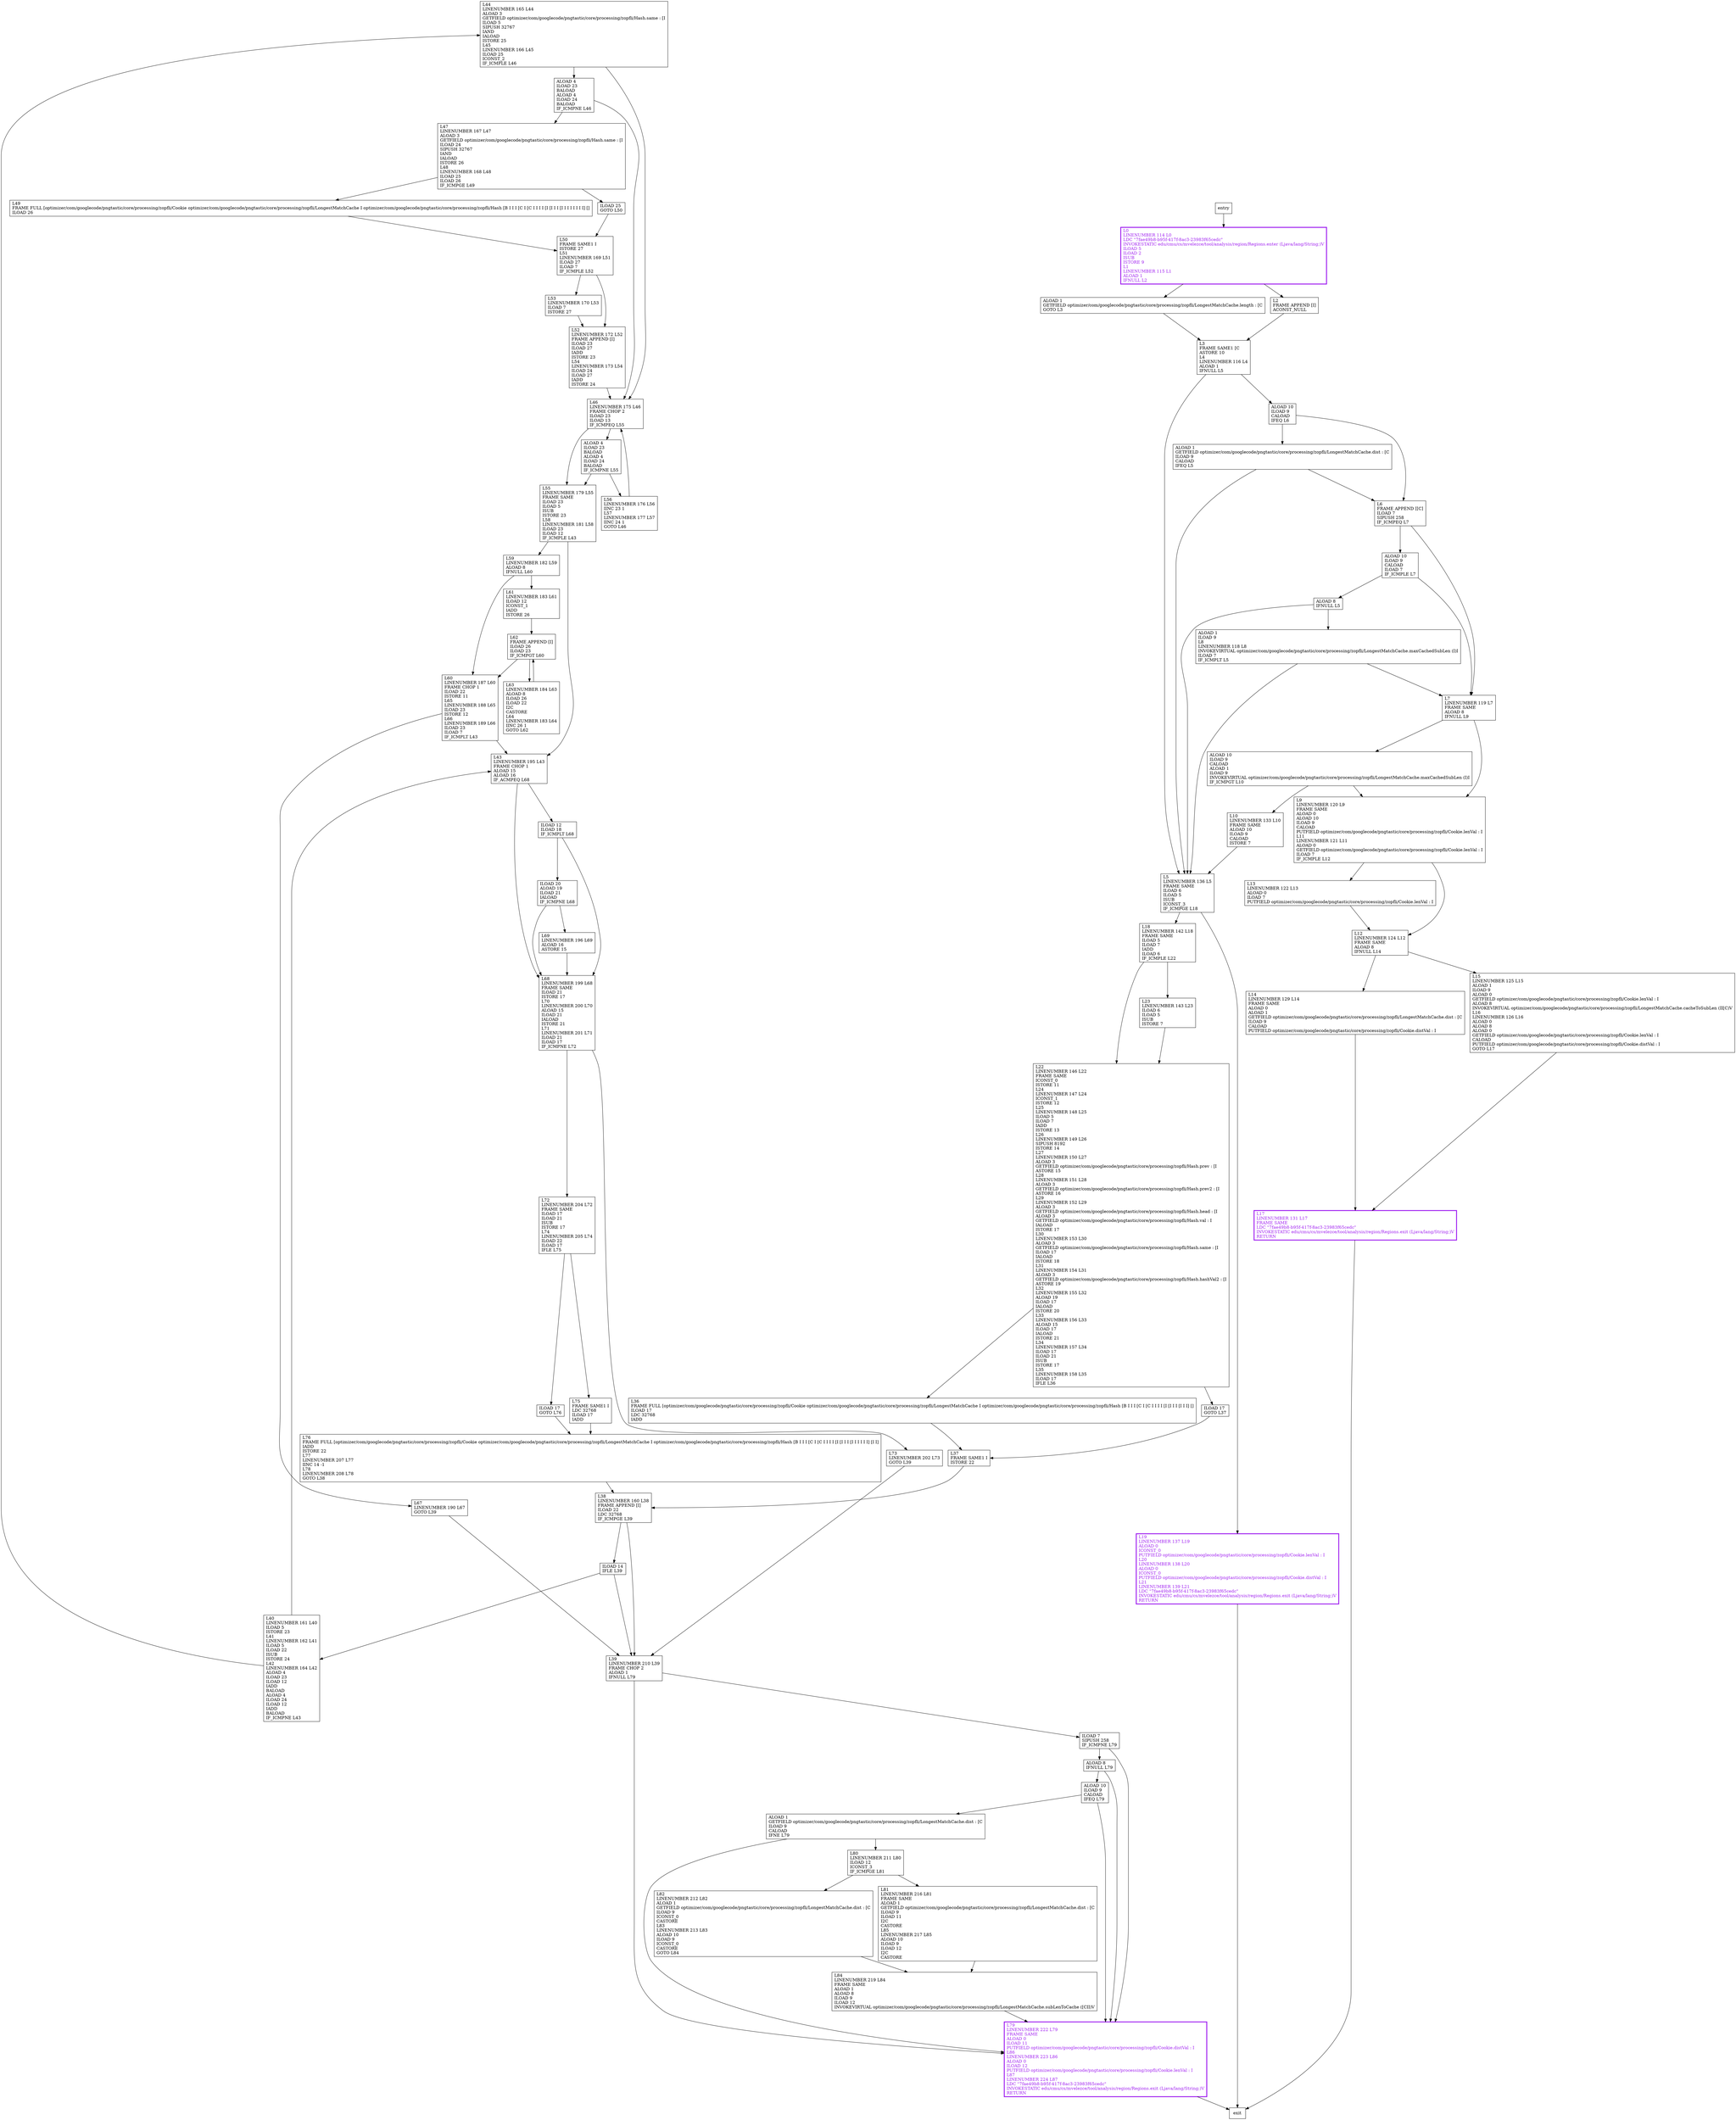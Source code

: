 digraph findLongestMatch {
node [shape=record];
721367139 [label="L44\lLINENUMBER 165 L44\lALOAD 3\lGETFIELD optimizer/com/googlecode/pngtastic/core/processing/zopfli/Hash.same : [I\lILOAD 5\lSIPUSH 32767\lIAND\lIALOAD\lISTORE 25\lL45\lLINENUMBER 166 L45\lILOAD 25\lICONST_2\lIF_ICMPLE L46\l"];
2064298787 [label="L0\lLINENUMBER 114 L0\lLDC \"7fae49b8-b95f-417f-8ac3-23983f65cedc\"\lINVOKESTATIC edu/cmu/cs/mvelezce/tool/analysis/region/Regions.enter (Ljava/lang/String;)V\lILOAD 5\lILOAD 2\lISUB\lISTORE 9\lL1\lLINENUMBER 115 L1\lALOAD 1\lIFNULL L2\l"];
1023620592 [label="L17\lLINENUMBER 131 L17\lFRAME SAME\lLDC \"7fae49b8-b95f-417f-8ac3-23983f65cedc\"\lINVOKESTATIC edu/cmu/cs/mvelezce/tool/analysis/region/Regions.exit (Ljava/lang/String;)V\lRETURN\l"];
1089288505 [label="L81\lLINENUMBER 216 L81\lFRAME SAME\lALOAD 1\lGETFIELD optimizer/com/googlecode/pngtastic/core/processing/zopfli/LongestMatchCache.dist : [C\lILOAD 9\lILOAD 11\lI2C\lCASTORE\lL85\lLINENUMBER 217 L85\lALOAD 10\lILOAD 9\lILOAD 12\lI2C\lCASTORE\l"];
1723466645 [label="L12\lLINENUMBER 124 L12\lFRAME SAME\lALOAD 8\lIFNULL L14\l"];
1823282936 [label="L10\lLINENUMBER 133 L10\lFRAME SAME\lALOAD 10\lILOAD 9\lCALOAD\lISTORE 7\l"];
941570128 [label="L55\lLINENUMBER 179 L55\lFRAME SAME\lILOAD 23\lILOAD 5\lISUB\lISTORE 23\lL58\lLINENUMBER 181 L58\lILOAD 23\lILOAD 12\lIF_ICMPLE L43\l"];
1722090474 [label="ILOAD 17\lGOTO L76\l"];
36755314 [label="ALOAD 8\lIFNULL L5\l"];
2070263076 [label="L67\lLINENUMBER 190 L67\lGOTO L39\l"];
492917870 [label="L9\lLINENUMBER 120 L9\lFRAME SAME\lALOAD 0\lALOAD 10\lILOAD 9\lCALOAD\lPUTFIELD optimizer/com/googlecode/pngtastic/core/processing/zopfli/Cookie.lenVal : I\lL11\lLINENUMBER 121 L11\lALOAD 0\lGETFIELD optimizer/com/googlecode/pngtastic/core/processing/zopfli/Cookie.lenVal : I\lILOAD 7\lIF_ICMPLE L12\l"];
437221260 [label="ALOAD 10\lILOAD 9\lCALOAD\lIFEQ L79\l"];
252572771 [label="L14\lLINENUMBER 129 L14\lFRAME SAME\lALOAD 0\lALOAD 1\lGETFIELD optimizer/com/googlecode/pngtastic/core/processing/zopfli/LongestMatchCache.dist : [C\lILOAD 9\lCALOAD\lPUTFIELD optimizer/com/googlecode/pngtastic/core/processing/zopfli/Cookie.distVal : I\l"];
1926847785 [label="ILOAD 12\lILOAD 18\lIF_ICMPLT L68\l"];
1093170578 [label="L22\lLINENUMBER 146 L22\lFRAME SAME\lICONST_0\lISTORE 11\lL24\lLINENUMBER 147 L24\lICONST_1\lISTORE 12\lL25\lLINENUMBER 148 L25\lILOAD 5\lILOAD 7\lIADD\lISTORE 13\lL26\lLINENUMBER 149 L26\lSIPUSH 8192\lISTORE 14\lL27\lLINENUMBER 150 L27\lALOAD 3\lGETFIELD optimizer/com/googlecode/pngtastic/core/processing/zopfli/Hash.prev : [I\lASTORE 15\lL28\lLINENUMBER 151 L28\lALOAD 3\lGETFIELD optimizer/com/googlecode/pngtastic/core/processing/zopfli/Hash.prev2 : [I\lASTORE 16\lL29\lLINENUMBER 152 L29\lALOAD 3\lGETFIELD optimizer/com/googlecode/pngtastic/core/processing/zopfli/Hash.head : [I\lALOAD 3\lGETFIELD optimizer/com/googlecode/pngtastic/core/processing/zopfli/Hash.val : I\lIALOAD\lISTORE 17\lL30\lLINENUMBER 153 L30\lALOAD 3\lGETFIELD optimizer/com/googlecode/pngtastic/core/processing/zopfli/Hash.same : [I\lILOAD 17\lIALOAD\lISTORE 18\lL31\lLINENUMBER 154 L31\lALOAD 3\lGETFIELD optimizer/com/googlecode/pngtastic/core/processing/zopfli/Hash.hashVal2 : [I\lASTORE 19\lL32\lLINENUMBER 155 L32\lALOAD 19\lILOAD 17\lIALOAD\lISTORE 20\lL33\lLINENUMBER 156 L33\lALOAD 15\lILOAD 17\lIALOAD\lISTORE 21\lL34\lLINENUMBER 157 L34\lILOAD 17\lILOAD 21\lISUB\lISTORE 17\lL35\lLINENUMBER 158 L35\lILOAD 17\lIFLE L36\l"];
554614095 [label="L49\lFRAME FULL [optimizer/com/googlecode/pngtastic/core/processing/zopfli/Cookie optimizer/com/googlecode/pngtastic/core/processing/zopfli/LongestMatchCache I optimizer/com/googlecode/pngtastic/core/processing/zopfli/Hash [B I I I [C I [C I I I I [I [I I I [I I I I I I I I] []\lILOAD 26\l"];
1500388503 [label="L63\lLINENUMBER 184 L63\lALOAD 8\lILOAD 26\lILOAD 22\lI2C\lCASTORE\lL64\lLINENUMBER 183 L64\lIINC 26 1\lGOTO L62\l"];
1923217232 [label="L47\lLINENUMBER 167 L47\lALOAD 3\lGETFIELD optimizer/com/googlecode/pngtastic/core/processing/zopfli/Hash.same : [I\lILOAD 24\lSIPUSH 32767\lIAND\lIALOAD\lISTORE 26\lL48\lLINENUMBER 168 L48\lILOAD 25\lILOAD 26\lIF_ICMPGE L49\l"];
1651687567 [label="L73\lLINENUMBER 202 L73\lGOTO L39\l"];
1193196169 [label="L40\lLINENUMBER 161 L40\lILOAD 5\lISTORE 23\lL41\lLINENUMBER 162 L41\lILOAD 5\lILOAD 22\lISUB\lISTORE 24\lL42\lLINENUMBER 164 L42\lALOAD 4\lILOAD 23\lILOAD 12\lIADD\lBALOAD\lALOAD 4\lILOAD 24\lILOAD 12\lIADD\lBALOAD\lIF_ICMPNE L43\l"];
2020981876 [label="ILOAD 7\lSIPUSH 258\lIF_ICMPNE L79\l"];
466291886 [label="ILOAD 25\lGOTO L50\l"];
26154610 [label="L2\lFRAME APPEND [I]\lACONST_NULL\l"];
410348497 [label="ALOAD 10\lILOAD 9\lCALOAD\lIFEQ L6\l"];
1805982812 [label="L76\lFRAME FULL [optimizer/com/googlecode/pngtastic/core/processing/zopfli/Cookie optimizer/com/googlecode/pngtastic/core/processing/zopfli/LongestMatchCache I optimizer/com/googlecode/pngtastic/core/processing/zopfli/Hash [B I I I [C I [C I I I I [I [I I I [I I I I I I] [I I]\lIADD\lISTORE 22\lL77\lLINENUMBER 207 L77\lIINC 14 -1\lL78\lLINENUMBER 208 L78\lGOTO L38\l"];
265678160 [label="L61\lLINENUMBER 183 L61\lILOAD 12\lICONST_1\lIADD\lISTORE 26\l"];
1936283718 [label="L80\lLINENUMBER 211 L80\lILOAD 12\lICONST_3\lIF_ICMPGE L81\l"];
997267674 [label="ALOAD 8\lIFNULL L79\l"];
566199743 [label="L82\lLINENUMBER 212 L82\lALOAD 1\lGETFIELD optimizer/com/googlecode/pngtastic/core/processing/zopfli/LongestMatchCache.dist : [C\lILOAD 9\lICONST_0\lCASTORE\lL83\lLINENUMBER 213 L83\lALOAD 10\lILOAD 9\lICONST_0\lCASTORE\lGOTO L84\l"];
1326312570 [label="L3\lFRAME SAME1 [C\lASTORE 10\lL4\lLINENUMBER 116 L4\lALOAD 1\lIFNULL L5\l"];
648726267 [label="ALOAD 1\lGETFIELD optimizer/com/googlecode/pngtastic/core/processing/zopfli/LongestMatchCache.dist : [C\lILOAD 9\lCALOAD\lIFNE L79\l"];
80856123 [label="ILOAD 20\lALOAD 19\lILOAD 21\lIALOAD\lIF_ICMPNE L68\l"];
858406129 [label="L18\lLINENUMBER 142 L18\lFRAME SAME\lILOAD 5\lILOAD 7\lIADD\lILOAD 6\lIF_ICMPLE L22\l"];
1372717677 [label="L84\lLINENUMBER 219 L84\lFRAME SAME\lALOAD 1\lALOAD 8\lILOAD 9\lILOAD 12\lINVOKEVIRTUAL optimizer/com/googlecode/pngtastic/core/processing/zopfli/LongestMatchCache.subLenToCache ([CII)V\l"];
1911548168 [label="L13\lLINENUMBER 122 L13\lALOAD 0\lILOAD 7\lPUTFIELD optimizer/com/googlecode/pngtastic/core/processing/zopfli/Cookie.lenVal : I\l"];
1705010418 [label="L23\lLINENUMBER 143 L23\lILOAD 6\lILOAD 5\lISUB\lISTORE 7\l"];
531095327 [label="L38\lLINENUMBER 160 L38\lFRAME APPEND [I]\lILOAD 22\lLDC 32768\lIF_ICMPGE L39\l"];
2079520252 [label="L53\lLINENUMBER 170 L53\lILOAD 7\lISTORE 27\l"];
494071293 [label="ALOAD 1\lILOAD 9\lL8\lLINENUMBER 118 L8\lINVOKEVIRTUAL optimizer/com/googlecode/pngtastic/core/processing/zopfli/LongestMatchCache.maxCachedSubLen (I)I\lILOAD 7\lIF_ICMPLT L5\l"];
2095028612 [label="L7\lLINENUMBER 119 L7\lFRAME SAME\lALOAD 8\lIFNULL L9\l"];
1347628724 [label="ALOAD 4\lILOAD 23\lBALOAD\lALOAD 4\lILOAD 24\lBALOAD\lIF_ICMPNE L46\l"];
1386522605 [label="L50\lFRAME SAME1 I\lISTORE 27\lL51\lLINENUMBER 169 L51\lILOAD 27\lILOAD 7\lIF_ICMPLE L52\l"];
1638980883 [label="L5\lLINENUMBER 136 L5\lFRAME SAME\lILOAD 6\lILOAD 5\lISUB\lICONST_3\lIF_ICMPGE L18\l"];
1561328637 [label="L43\lLINENUMBER 195 L43\lFRAME CHOP 1\lALOAD 15\lALOAD 16\lIF_ACMPEQ L68\l"];
1701368336 [label="ALOAD 1\lGETFIELD optimizer/com/googlecode/pngtastic/core/processing/zopfli/LongestMatchCache.length : [C\lGOTO L3\l"];
906056461 [label="L79\lLINENUMBER 222 L79\lFRAME SAME\lALOAD 0\lILOAD 11\lPUTFIELD optimizer/com/googlecode/pngtastic/core/processing/zopfli/Cookie.distVal : I\lL86\lLINENUMBER 223 L86\lALOAD 0\lILOAD 12\lPUTFIELD optimizer/com/googlecode/pngtastic/core/processing/zopfli/Cookie.lenVal : I\lL87\lLINENUMBER 224 L87\lLDC \"7fae49b8-b95f-417f-8ac3-23983f65cedc\"\lINVOKESTATIC edu/cmu/cs/mvelezce/tool/analysis/region/Regions.exit (Ljava/lang/String;)V\lRETURN\l"];
1534752885 [label="L68\lLINENUMBER 199 L68\lFRAME SAME\lILOAD 21\lISTORE 17\lL70\lLINENUMBER 200 L70\lALOAD 15\lILOAD 21\lIALOAD\lISTORE 21\lL71\lLINENUMBER 201 L71\lILOAD 21\lILOAD 17\lIF_ICMPNE L72\l"];
1537818023 [label="L60\lLINENUMBER 187 L60\lFRAME CHOP 1\lILOAD 22\lISTORE 11\lL65\lLINENUMBER 188 L65\lILOAD 23\lISTORE 12\lL66\lLINENUMBER 189 L66\lILOAD 23\lILOAD 7\lIF_ICMPLT L43\l"];
1765009824 [label="L62\lFRAME APPEND [I]\lILOAD 26\lILOAD 23\lIF_ICMPGT L60\l"];
1526394604 [label="L72\lLINENUMBER 204 L72\lFRAME SAME\lILOAD 17\lILOAD 21\lISUB\lISTORE 17\lL74\lLINENUMBER 205 L74\lILOAD 22\lILOAD 17\lIFLE L75\l"];
1969089237 [label="L37\lFRAME SAME1 I\lISTORE 22\l"];
331122552 [label="L39\lLINENUMBER 210 L39\lFRAME CHOP 2\lALOAD 1\lIFNULL L79\l"];
2010879321 [label="ILOAD 17\lGOTO L37\l"];
1979981088 [label="L56\lLINENUMBER 176 L56\lIINC 23 1\lL57\lLINENUMBER 177 L57\lIINC 24 1\lGOTO L46\l"];
185805228 [label="L15\lLINENUMBER 125 L15\lALOAD 1\lILOAD 9\lALOAD 0\lGETFIELD optimizer/com/googlecode/pngtastic/core/processing/zopfli/Cookie.lenVal : I\lALOAD 8\lINVOKEVIRTUAL optimizer/com/googlecode/pngtastic/core/processing/zopfli/LongestMatchCache.cacheToSubLen (II[C)V\lL16\lLINENUMBER 126 L16\lALOAD 0\lALOAD 8\lALOAD 0\lGETFIELD optimizer/com/googlecode/pngtastic/core/processing/zopfli/Cookie.lenVal : I\lCALOAD\lPUTFIELD optimizer/com/googlecode/pngtastic/core/processing/zopfli/Cookie.distVal : I\lGOTO L17\l"];
1338461741 [label="ALOAD 10\lILOAD 9\lCALOAD\lILOAD 7\lIF_ICMPLE L7\l"];
459311038 [label="ALOAD 1\lGETFIELD optimizer/com/googlecode/pngtastic/core/processing/zopfli/LongestMatchCache.dist : [C\lILOAD 9\lCALOAD\lIFEQ L5\l"];
992924317 [label="L6\lFRAME APPEND [[C]\lILOAD 7\lSIPUSH 258\lIF_ICMPEQ L7\l"];
439704329 [label="L59\lLINENUMBER 182 L59\lALOAD 8\lIFNULL L60\l"];
1747113929 [label="ALOAD 10\lILOAD 9\lCALOAD\lALOAD 1\lILOAD 9\lINVOKEVIRTUAL optimizer/com/googlecode/pngtastic/core/processing/zopfli/LongestMatchCache.maxCachedSubLen (I)I\lIF_ICMPGT L10\l"];
1399089179 [label="L19\lLINENUMBER 137 L19\lALOAD 0\lICONST_0\lPUTFIELD optimizer/com/googlecode/pngtastic/core/processing/zopfli/Cookie.lenVal : I\lL20\lLINENUMBER 138 L20\lALOAD 0\lICONST_0\lPUTFIELD optimizer/com/googlecode/pngtastic/core/processing/zopfli/Cookie.distVal : I\lL21\lLINENUMBER 139 L21\lLDC \"7fae49b8-b95f-417f-8ac3-23983f65cedc\"\lINVOKESTATIC edu/cmu/cs/mvelezce/tool/analysis/region/Regions.exit (Ljava/lang/String;)V\lRETURN\l"];
1341356913 [label="ALOAD 4\lILOAD 23\lBALOAD\lALOAD 4\lILOAD 24\lBALOAD\lIF_ICMPNE L55\l"];
1389075728 [label="L69\lLINENUMBER 196 L69\lALOAD 16\lASTORE 15\l"];
126816515 [label="L36\lFRAME FULL [optimizer/com/googlecode/pngtastic/core/processing/zopfli/Cookie optimizer/com/googlecode/pngtastic/core/processing/zopfli/LongestMatchCache I optimizer/com/googlecode/pngtastic/core/processing/zopfli/Hash [B I I I [C I [C I I I I [I [I I I [I I I] []\lILOAD 17\lLDC 32768\lIADD\l"];
1646992010 [label="L46\lLINENUMBER 175 L46\lFRAME CHOP 2\lILOAD 23\lILOAD 13\lIF_ICMPEQ L55\l"];
1816435461 [label="ILOAD 14\lIFLE L39\l"];
792904094 [label="L52\lLINENUMBER 172 L52\lFRAME APPEND [I]\lILOAD 23\lILOAD 27\lIADD\lISTORE 23\lL54\lLINENUMBER 173 L54\lILOAD 24\lILOAD 27\lIADD\lISTORE 24\l"];
1745367270 [label="L75\lFRAME SAME1 I\lLDC 32768\lILOAD 17\lIADD\l"];
entry;
exit;
721367139 -> 1347628724;
721367139 -> 1646992010;
2064298787 -> 26154610;
2064298787 -> 1701368336;
1023620592 -> exit;
1089288505 -> 1372717677;
1723466645 -> 252572771;
1723466645 -> 185805228;
1823282936 -> 1638980883;
941570128 -> 439704329;
941570128 -> 1561328637;
1722090474 -> 1805982812;
36755314 -> 494071293;
36755314 -> 1638980883;
2070263076 -> 331122552;
492917870 -> 1723466645;
492917870 -> 1911548168;
437221260 -> 906056461;
437221260 -> 648726267;
252572771 -> 1023620592;
1926847785 -> 1534752885;
1926847785 -> 80856123;
1093170578 -> 2010879321;
1093170578 -> 126816515;
554614095 -> 1386522605;
1500388503 -> 1765009824;
1923217232 -> 466291886;
1923217232 -> 554614095;
1651687567 -> 331122552;
1193196169 -> 721367139;
1193196169 -> 1561328637;
2020981876 -> 997267674;
2020981876 -> 906056461;
466291886 -> 1386522605;
26154610 -> 1326312570;
410348497 -> 459311038;
410348497 -> 992924317;
1805982812 -> 531095327;
265678160 -> 1765009824;
1936283718 -> 1089288505;
1936283718 -> 566199743;
997267674 -> 437221260;
997267674 -> 906056461;
566199743 -> 1372717677;
1326312570 -> 410348497;
1326312570 -> 1638980883;
648726267 -> 1936283718;
648726267 -> 906056461;
entry -> 2064298787;
80856123 -> 1534752885;
80856123 -> 1389075728;
858406129 -> 1705010418;
858406129 -> 1093170578;
1372717677 -> 906056461;
1911548168 -> 1723466645;
1705010418 -> 1093170578;
531095327 -> 1816435461;
531095327 -> 331122552;
2079520252 -> 792904094;
494071293 -> 2095028612;
494071293 -> 1638980883;
2095028612 -> 1747113929;
2095028612 -> 492917870;
1347628724 -> 1923217232;
1347628724 -> 1646992010;
1386522605 -> 792904094;
1386522605 -> 2079520252;
1638980883 -> 858406129;
1638980883 -> 1399089179;
1561328637 -> 1534752885;
1561328637 -> 1926847785;
1701368336 -> 1326312570;
906056461 -> exit;
1534752885 -> 1651687567;
1534752885 -> 1526394604;
1537818023 -> 1561328637;
1537818023 -> 2070263076;
1765009824 -> 1537818023;
1765009824 -> 1500388503;
1526394604 -> 1722090474;
1526394604 -> 1745367270;
1969089237 -> 531095327;
331122552 -> 2020981876;
331122552 -> 906056461;
2010879321 -> 1969089237;
1979981088 -> 1646992010;
185805228 -> 1023620592;
1338461741 -> 2095028612;
1338461741 -> 36755314;
459311038 -> 992924317;
459311038 -> 1638980883;
992924317 -> 2095028612;
992924317 -> 1338461741;
439704329 -> 1537818023;
439704329 -> 265678160;
1747113929 -> 1823282936;
1747113929 -> 492917870;
1399089179 -> exit;
1341356913 -> 941570128;
1341356913 -> 1979981088;
1389075728 -> 1534752885;
126816515 -> 1969089237;
1646992010 -> 941570128;
1646992010 -> 1341356913;
1816435461 -> 1193196169;
1816435461 -> 331122552;
792904094 -> 1646992010;
1745367270 -> 1805982812;
2064298787[fontcolor="purple", penwidth=3, color="purple"];
1023620592[fontcolor="purple", penwidth=3, color="purple"];
1399089179[fontcolor="purple", penwidth=3, color="purple"];
906056461[fontcolor="purple", penwidth=3, color="purple"];
}
